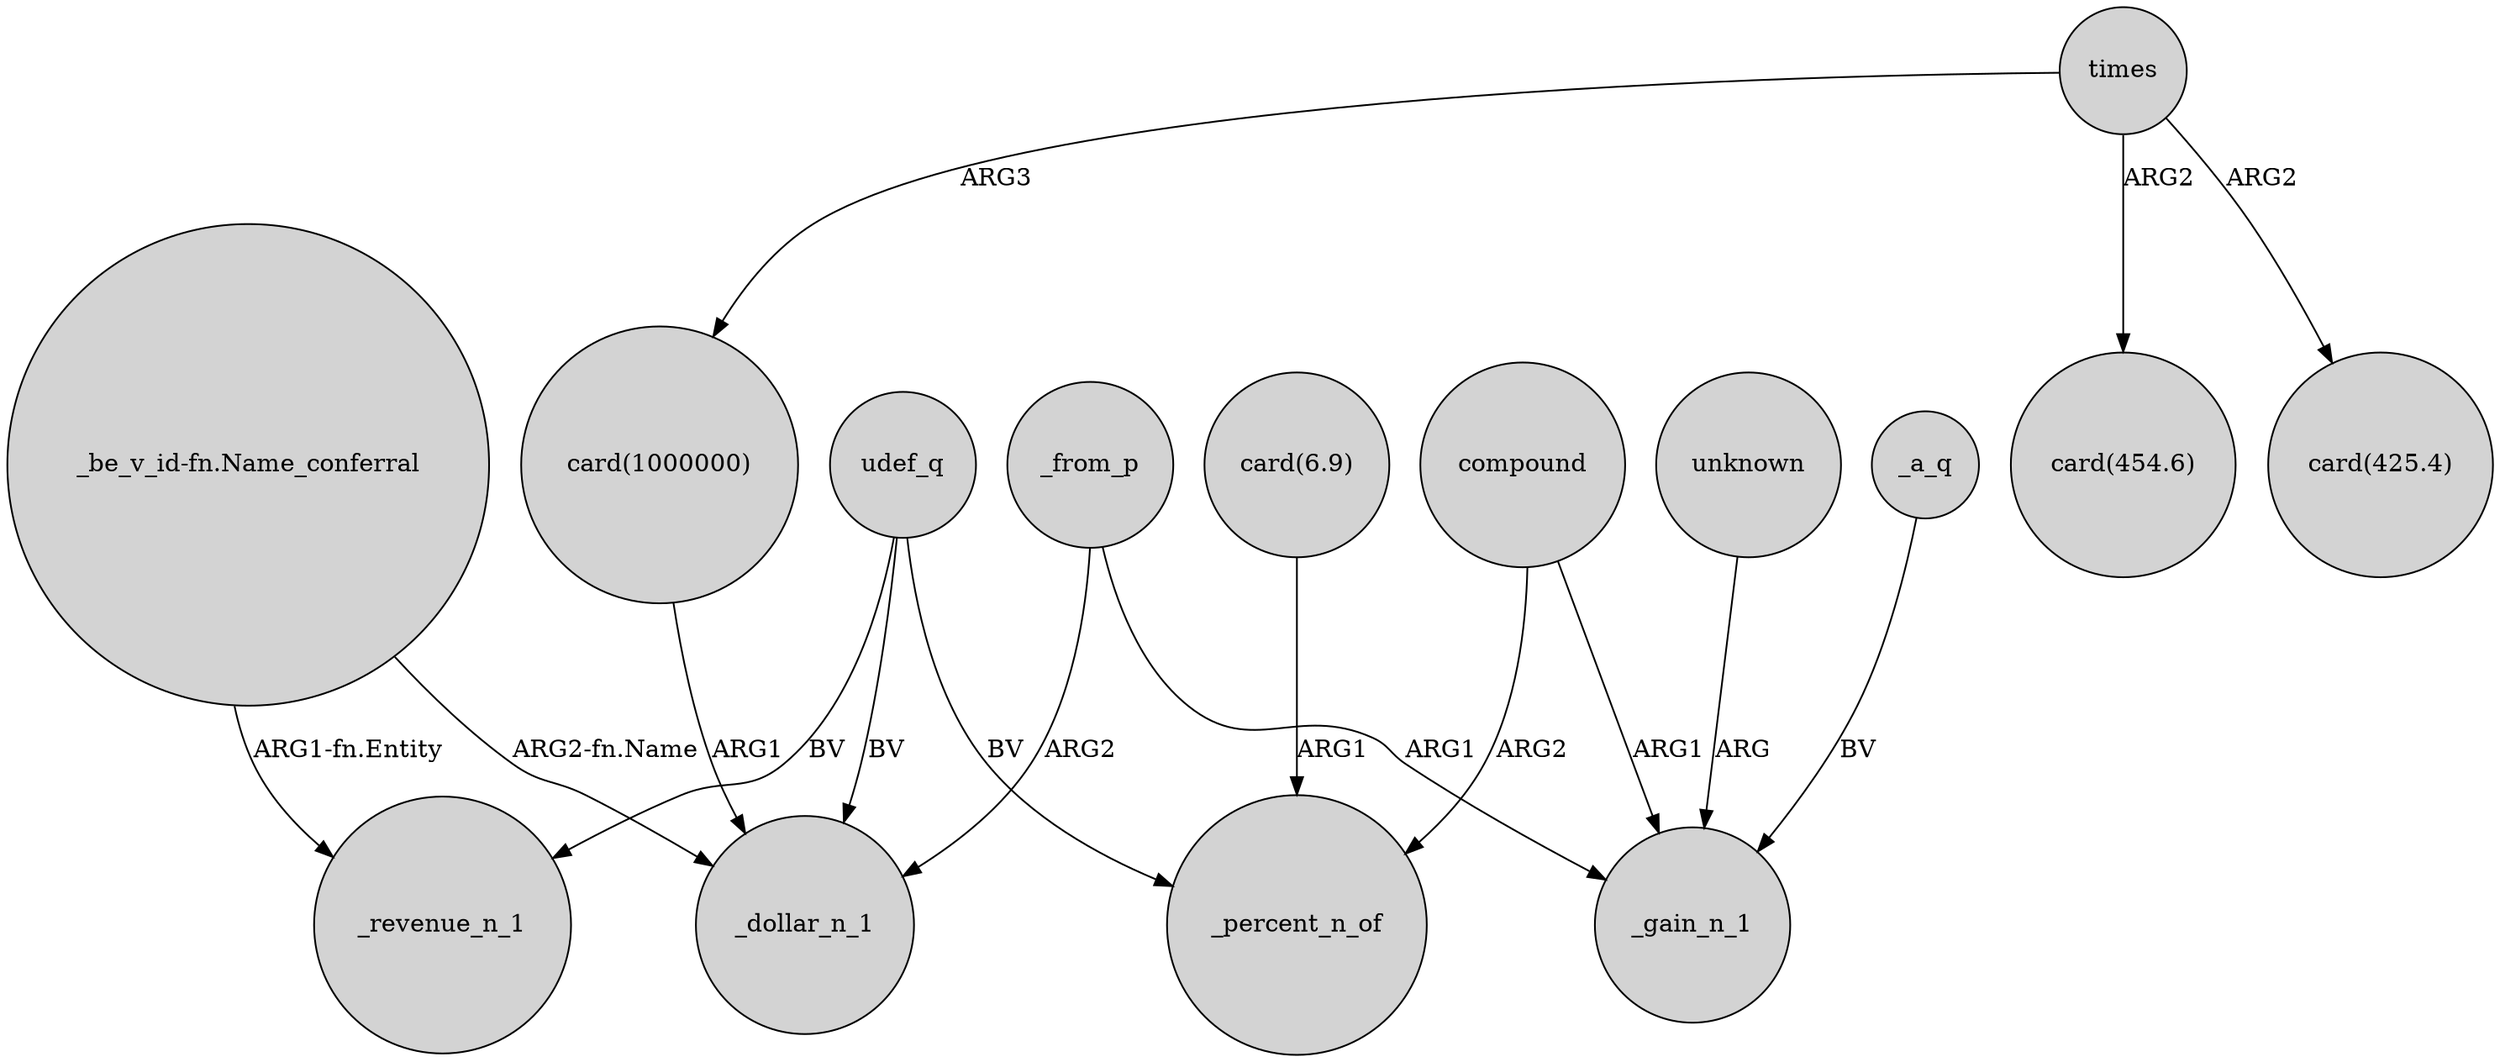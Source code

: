 digraph {
	node [shape=circle style=filled]
	times -> "card(1000000)" [label=ARG3]
	udef_q -> _percent_n_of [label=BV]
	"_be_v_id-fn.Name_conferral" -> _revenue_n_1 [label="ARG1-fn.Entity"]
	unknown -> _gain_n_1 [label=ARG]
	compound -> _gain_n_1 [label=ARG1]
	times -> "card(454.6)" [label=ARG2]
	compound -> _percent_n_of [label=ARG2]
	udef_q -> _dollar_n_1 [label=BV]
	"card(6.9)" -> _percent_n_of [label=ARG1]
	_a_q -> _gain_n_1 [label=BV]
	"card(1000000)" -> _dollar_n_1 [label=ARG1]
	udef_q -> _revenue_n_1 [label=BV]
	_from_p -> _gain_n_1 [label=ARG1]
	"_be_v_id-fn.Name_conferral" -> _dollar_n_1 [label="ARG2-fn.Name"]
	_from_p -> _dollar_n_1 [label=ARG2]
	times -> "card(425.4)" [label=ARG2]
}
